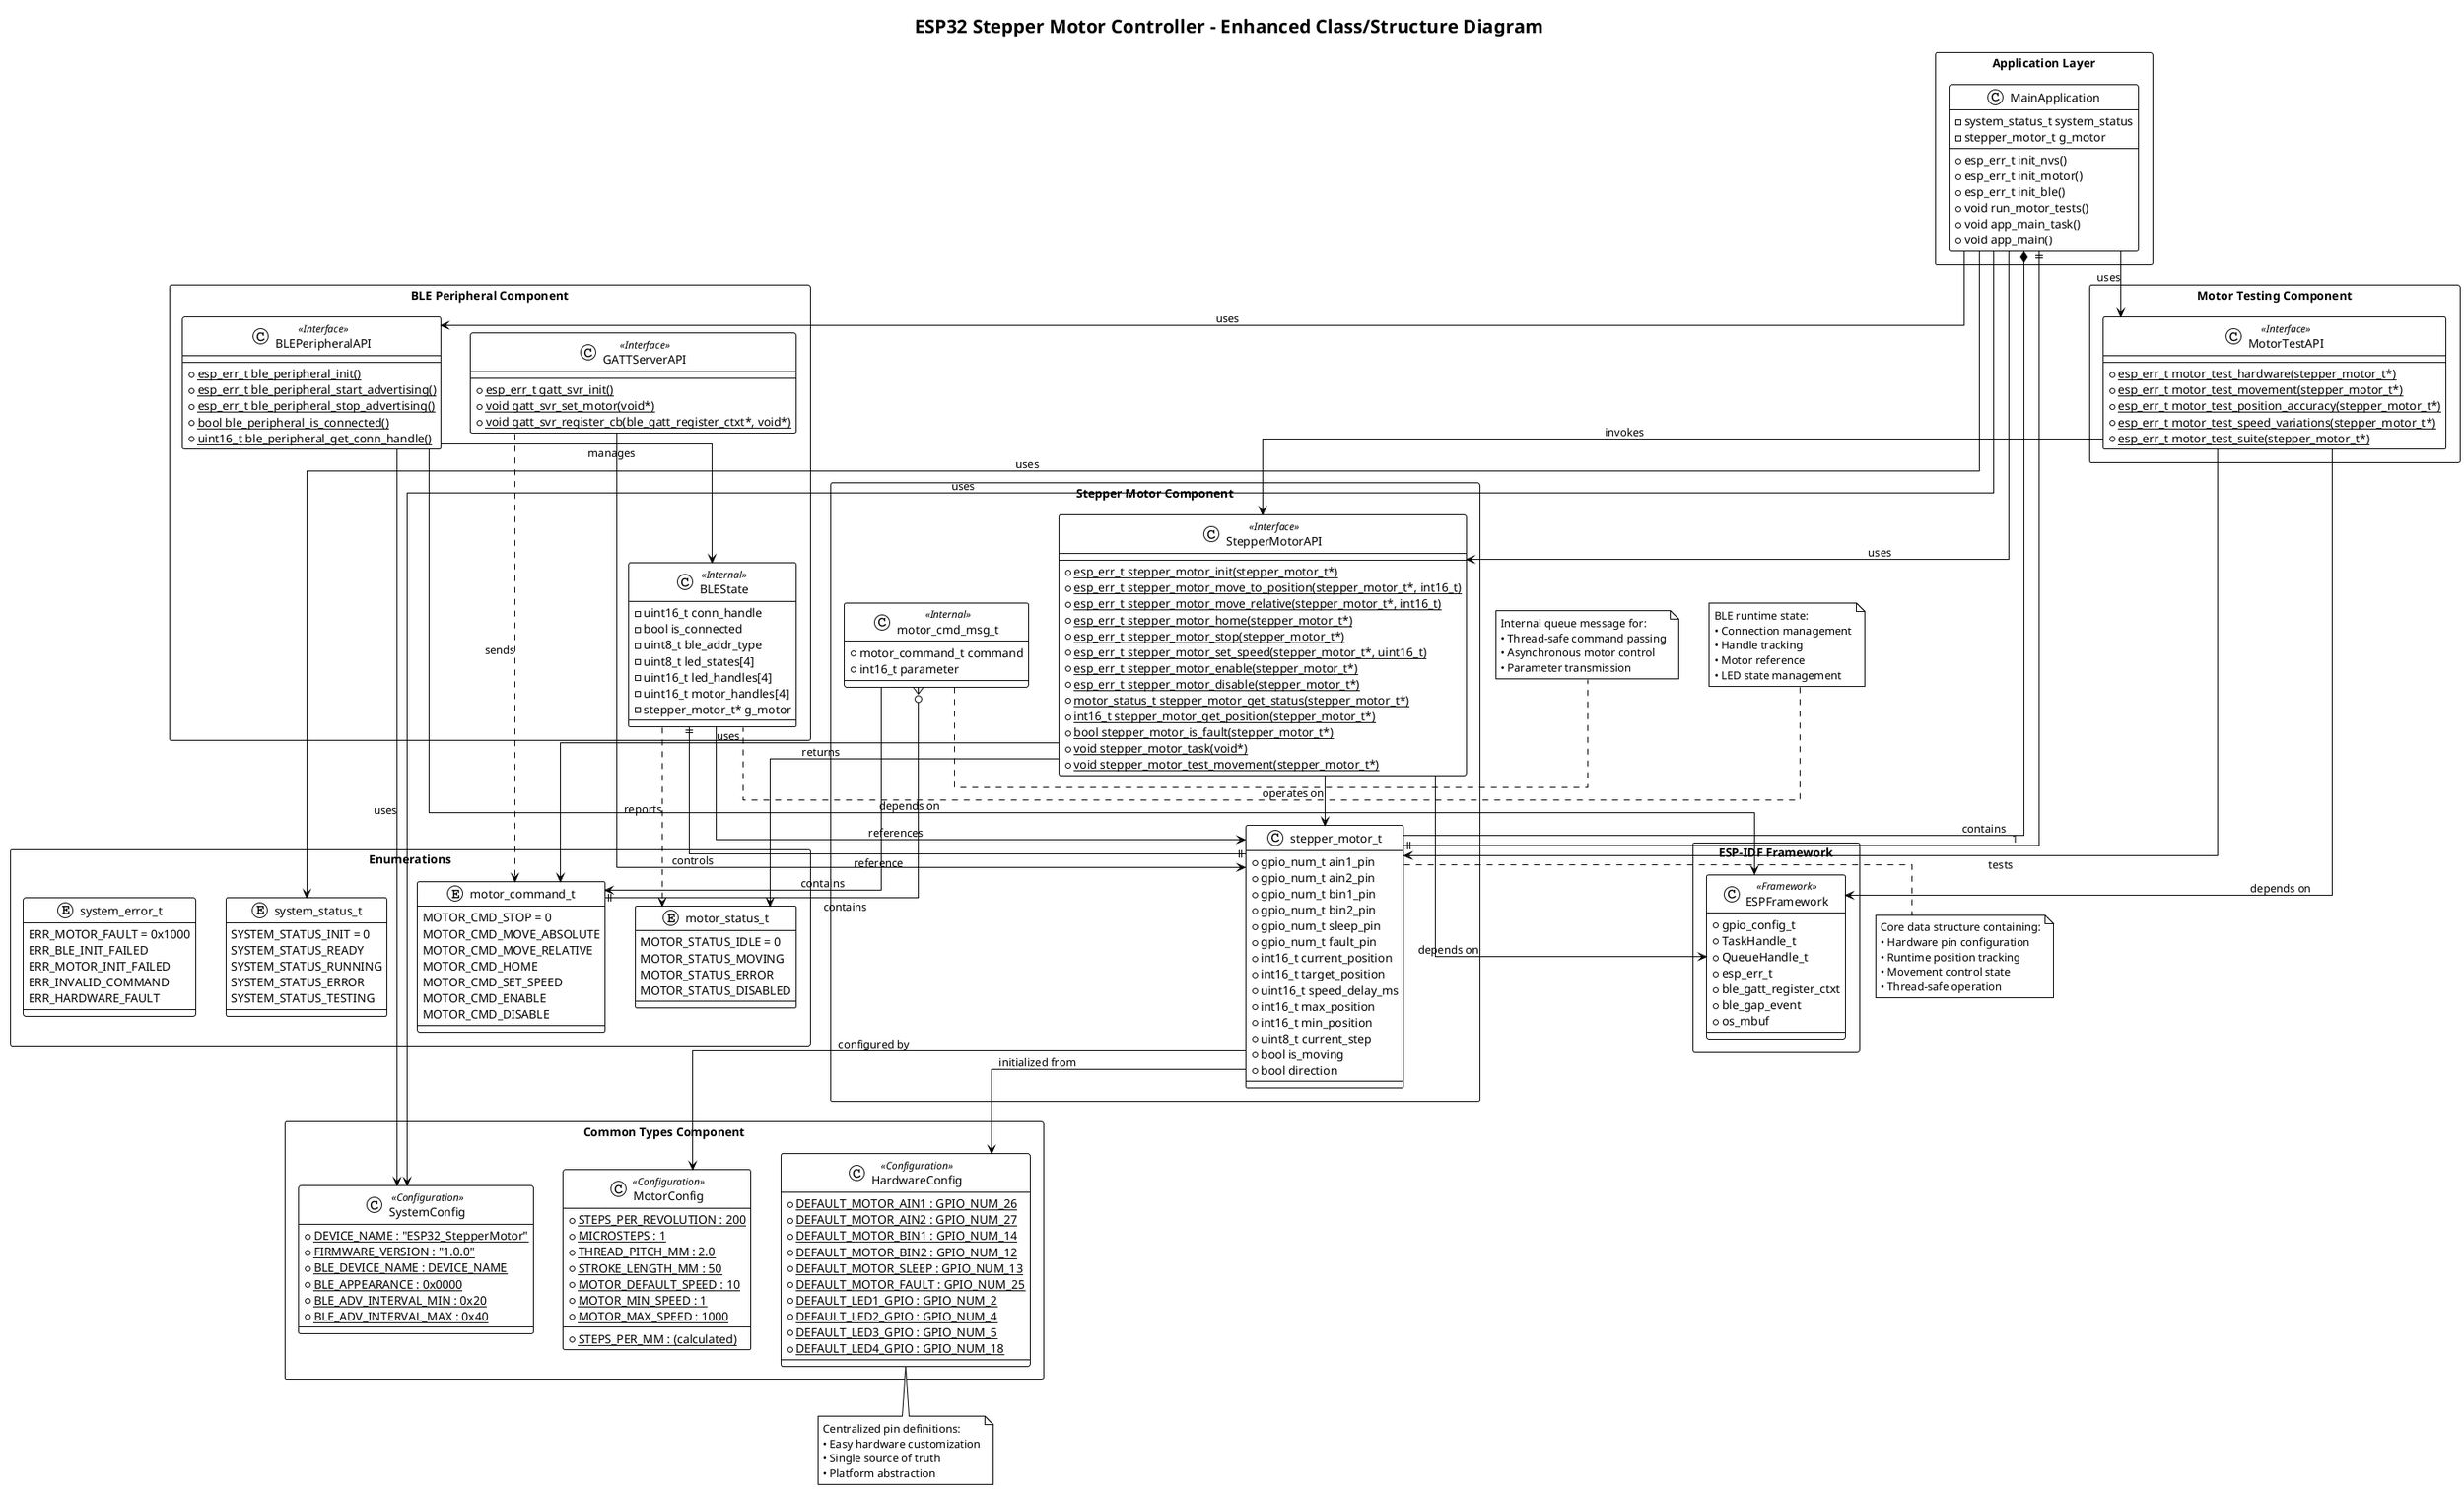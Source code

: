 @startuml Enhanced_Class_Structure_Diagram
!theme plain
skinparam linetype ortho
skinparam packageStyle rectangle

title ESP32 Stepper Motor Controller - Enhanced Class/Structure Diagram

' Define packages for different layers
package "Application Layer" as AppLayer {
    class MainApplication {
        - system_status_t system_status
        - stepper_motor_t g_motor
        + esp_err_t init_nvs()
        + esp_err_t init_motor()
        + esp_err_t init_ble()
        + void run_motor_tests()
        + void app_main_task()
        + void app_main()
    }
}

package "Stepper Motor Component" as StepperPkg {
    ' Main motor structure
    class stepper_motor_t {
        ' Hardware Configuration
        + gpio_num_t ain1_pin
        + gpio_num_t ain2_pin
        + gpio_num_t bin1_pin
        + gpio_num_t bin2_pin
        + gpio_num_t sleep_pin
        + gpio_num_t fault_pin
        ' Runtime State
        + int16_t current_position
        + int16_t target_position
        + uint16_t speed_delay_ms
        + int16_t max_position
        + int16_t min_position
        + uint8_t current_step
        + bool is_moving
        + bool direction
    }
    
    ' Command message structure
    class motor_cmd_msg_t <<Internal>> {
        + motor_command_t command
        + int16_t parameter
    }
    
    ' API Interface
    class StepperMotorAPI <<Interface>> {
        + {static} esp_err_t stepper_motor_init(stepper_motor_t*)
        + {static} esp_err_t stepper_motor_move_to_position(stepper_motor_t*, int16_t)
        + {static} esp_err_t stepper_motor_move_relative(stepper_motor_t*, int16_t)
        + {static} esp_err_t stepper_motor_home(stepper_motor_t*)
        + {static} esp_err_t stepper_motor_stop(stepper_motor_t*)
        + {static} esp_err_t stepper_motor_set_speed(stepper_motor_t*, uint16_t)
        + {static} esp_err_t stepper_motor_enable(stepper_motor_t*)
        + {static} esp_err_t stepper_motor_disable(stepper_motor_t*)
        + {static} motor_status_t stepper_motor_get_status(stepper_motor_t*)
        + {static} int16_t stepper_motor_get_position(stepper_motor_t*)
        + {static} bool stepper_motor_is_fault(stepper_motor_t*)
        + {static} void stepper_motor_task(void*)
        + {static} void stepper_motor_test_movement(stepper_motor_t*)
    }
}

package "BLE Peripheral Component" as BLEPkg {
    ' BLE Peripheral API
    class BLEPeripheralAPI <<Interface>> {
        + {static} esp_err_t ble_peripheral_init()
        + {static} esp_err_t ble_peripheral_start_advertising()
        + {static} esp_err_t ble_peripheral_stop_advertising()
        + {static} bool ble_peripheral_is_connected()
        + {static} uint16_t ble_peripheral_get_conn_handle()
    }
    
    ' GATT Server API
    class GATTServerAPI <<Interface>> {
        + {static} esp_err_t gatt_svr_init()
        + {static} void gatt_svr_set_motor(void*)
        + {static} void gatt_svr_register_cb(ble_gatt_register_ctxt*, void*)
    }
    
    ' BLE State Management
    class BLEState <<Internal>> {
        - uint16_t conn_handle
        - bool is_connected
        - uint8_t ble_addr_type
        - uint8_t led_states[4]
        - uint16_t led_handles[4]
        - uint16_t motor_handles[4]
        - stepper_motor_t* g_motor
    }
}

package "Motor Testing Component" as TestPkg {
    class MotorTestAPI <<Interface>> {
        + {static} esp_err_t motor_test_hardware(stepper_motor_t*)
        + {static} esp_err_t motor_test_movement(stepper_motor_t*)
        + {static} esp_err_t motor_test_position_accuracy(stepper_motor_t*)
        + {static} esp_err_t motor_test_speed_variations(stepper_motor_t*)
        + {static} esp_err_t motor_test_suite(stepper_motor_t*)
    }
}

package "Common Types Component" as CommonPkg {
    ' Hardware Configuration
    class HardwareConfig <<Configuration>> {
        + {static} DEFAULT_MOTOR_AIN1 : GPIO_NUM_26
        + {static} DEFAULT_MOTOR_AIN2 : GPIO_NUM_27
        + {static} DEFAULT_MOTOR_BIN1 : GPIO_NUM_14
        + {static} DEFAULT_MOTOR_BIN2 : GPIO_NUM_12
        + {static} DEFAULT_MOTOR_SLEEP : GPIO_NUM_13
        + {static} DEFAULT_MOTOR_FAULT : GPIO_NUM_25
        + {static} DEFAULT_LED1_GPIO : GPIO_NUM_2
        + {static} DEFAULT_LED2_GPIO : GPIO_NUM_4
        + {static} DEFAULT_LED3_GPIO : GPIO_NUM_5
        + {static} DEFAULT_LED4_GPIO : GPIO_NUM_18
    }
    
    ' System Configuration
    class SystemConfig <<Configuration>> {
        + {static} DEVICE_NAME : "ESP32_StepperMotor"
        + {static} FIRMWARE_VERSION : "1.0.0"
        + {static} BLE_DEVICE_NAME : DEVICE_NAME
        + {static} BLE_APPEARANCE : 0x0000
        + {static} BLE_ADV_INTERVAL_MIN : 0x20
        + {static} BLE_ADV_INTERVAL_MAX : 0x40
    }
    
    ' Motor Configuration
    class MotorConfig <<Configuration>> {
        + {static} STEPS_PER_REVOLUTION : 200
        + {static} MICROSTEPS : 1
        + {static} THREAD_PITCH_MM : 2.0
        + {static} STEPS_PER_MM : (calculated)
        + {static} STROKE_LENGTH_MM : 50
        + {static} MOTOR_DEFAULT_SPEED : 10
        + {static} MOTOR_MIN_SPEED : 1
        + {static} MOTOR_MAX_SPEED : 1000
    }
}

package "Enumerations" as EnumPkg {
    enum motor_command_t {
        MOTOR_CMD_STOP = 0
        MOTOR_CMD_MOVE_ABSOLUTE
        MOTOR_CMD_MOVE_RELATIVE
        MOTOR_CMD_HOME
        MOTOR_CMD_SET_SPEED
        MOTOR_CMD_ENABLE
        MOTOR_CMD_DISABLE
    }
    
    enum motor_status_t {
        MOTOR_STATUS_IDLE = 0
        MOTOR_STATUS_MOVING
        MOTOR_STATUS_ERROR
        MOTOR_STATUS_DISABLED
    }
    
    enum system_status_t {
        SYSTEM_STATUS_INIT = 0
        SYSTEM_STATUS_READY
        SYSTEM_STATUS_RUNNING
        SYSTEM_STATUS_ERROR
        SYSTEM_STATUS_TESTING
    }
    
    enum system_error_t {
        ERR_MOTOR_FAULT = 0x1000
        ERR_BLE_INIT_FAILED
        ERR_MOTOR_INIT_FAILED
        ERR_INVALID_COMMAND
        ERR_HARDWARE_FAULT
    }
}

package "ESP-IDF Framework" as FrameworkPkg {
    class ESPFramework <<Framework>> {
        + gpio_config_t
        + TaskHandle_t
        + QueueHandle_t
        + esp_err_t
        + ble_gatt_register_ctxt
        + ble_gap_event
        + os_mbuf
    }
}

' Relationships - Composition and Usage
MainApplication *-- stepper_motor_t : contains
MainApplication --> StepperMotorAPI : uses
MainApplication --> BLEPeripheralAPI : uses
MainApplication --> MotorTestAPI : uses
MainApplication --> system_status_t : uses

' Component Internal Relationships
StepperMotorAPI --> stepper_motor_t : operates on
StepperMotorAPI --> motor_command_t : uses
StepperMotorAPI --> motor_status_t : returns
motor_cmd_msg_t --> motor_command_t : contains

' BLE Component Relationships
BLEState --> stepper_motor_t : references
GATTServerAPI --> stepper_motor_t : controls
BLEPeripheralAPI --> BLEState : manages

' Configuration Dependencies
stepper_motor_t --> HardwareConfig : initialized from
stepper_motor_t --> MotorConfig : configured by
BLEPeripheralAPI --> SystemConfig : uses
MainApplication --> SystemConfig : uses

' Testing Relationships
MotorTestAPI --> stepper_motor_t : tests
MotorTestAPI --> StepperMotorAPI : invokes

' Framework Dependencies
StepperMotorAPI --> ESPFramework : depends on
BLEPeripheralAPI --> ESPFramework : depends on
MotorTestAPI --> ESPFramework : depends on

' Cross-component usage
GATTServerAPI ..> motor_command_t : sends
BLEState ..> motor_status_t : reports

' Notes with detailed explanations
note right of stepper_motor_t : Core data structure containing:\n• Hardware pin configuration\n• Runtime position tracking\n• Movement control state\n• Thread-safe operation
note right of motor_cmd_msg_t : Internal queue message for:\n• Thread-safe command passing\n• Asynchronous motor control\n• Parameter transmission
note bottom of HardwareConfig : Centralized pin definitions:\n• Easy hardware customization\n• Single source of truth\n• Platform abstraction
note left of BLEState : BLE runtime state:\n• Connection management\n• Handle tracking\n• Motor reference\n• LED state management

' Multiplicity indicators
MainApplication ||--|| stepper_motor_t : "1"
BLEState ||--|| stepper_motor_t : "reference"
motor_cmd_msg_t }o--|| motor_command_t : "contains"

@enduml 